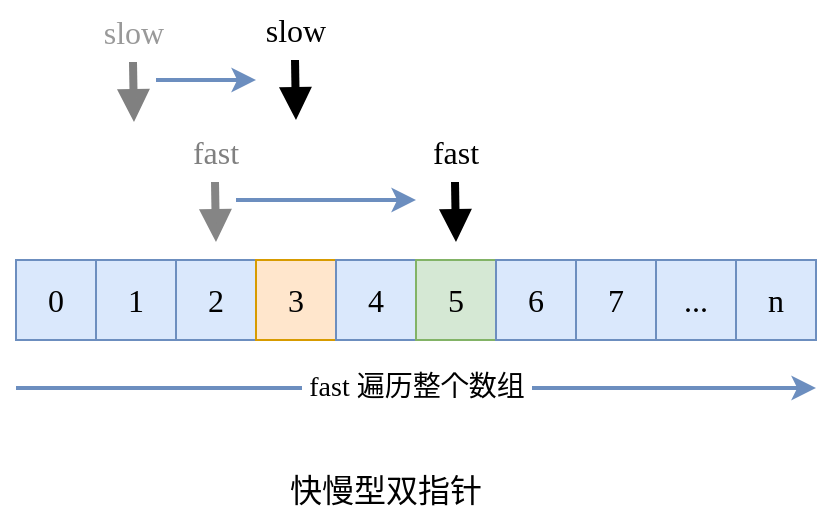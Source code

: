 <mxfile version="24.2.5" type="device">
  <diagram name="Page-1" id="GFMuZ3xcZMr1UpQltZ9o">
    <mxGraphModel dx="1434" dy="835" grid="1" gridSize="10" guides="1" tooltips="1" connect="1" arrows="1" fold="1" page="1" pageScale="1" pageWidth="850" pageHeight="1100" math="0" shadow="0">
      <root>
        <mxCell id="0" />
        <mxCell id="1" parent="0" />
        <mxCell id="pw8HVyMEDtc53XN5oC7Q-2" value="0" style="rounded=0;whiteSpace=wrap;html=1;shadow=0;strokeColor=#6c8ebf;strokeWidth=1;fontFamily=Ubuntu;fontSize=16;fontStyle=0;fillColor=#dae8fc;" parent="1" vertex="1">
          <mxGeometry x="240" y="520" width="40" height="40" as="geometry" />
        </mxCell>
        <mxCell id="pw8HVyMEDtc53XN5oC7Q-6" value="1" style="rounded=0;whiteSpace=wrap;html=1;shadow=0;strokeColor=#6c8ebf;strokeWidth=1;fontFamily=Ubuntu;fontSize=16;fontStyle=0;fillColor=#dae8fc;" parent="1" vertex="1">
          <mxGeometry x="280" y="520" width="40" height="40" as="geometry" />
        </mxCell>
        <mxCell id="pw8HVyMEDtc53XN5oC7Q-7" value="2" style="rounded=0;whiteSpace=wrap;html=1;shadow=0;strokeColor=#6c8ebf;strokeWidth=1;fontFamily=Ubuntu;fontSize=16;fontStyle=0;fillColor=#dae8fc;" parent="1" vertex="1">
          <mxGeometry x="320" y="520" width="40" height="40" as="geometry" />
        </mxCell>
        <mxCell id="pw8HVyMEDtc53XN5oC7Q-8" value="3" style="rounded=0;whiteSpace=wrap;html=1;shadow=0;strokeColor=#d79b00;strokeWidth=1;fontFamily=Ubuntu;fontSize=16;fontStyle=0;fillColor=#ffe6cc;" parent="1" vertex="1">
          <mxGeometry x="360" y="520" width="40" height="40" as="geometry" />
        </mxCell>
        <mxCell id="pw8HVyMEDtc53XN5oC7Q-9" value="4" style="rounded=0;whiteSpace=wrap;html=1;shadow=0;strokeColor=#6c8ebf;strokeWidth=1;fontFamily=Ubuntu;fontSize=16;fontStyle=0;fillColor=#dae8fc;" parent="1" vertex="1">
          <mxGeometry x="400" y="520" width="40" height="40" as="geometry" />
        </mxCell>
        <mxCell id="pw8HVyMEDtc53XN5oC7Q-10" value="5" style="rounded=0;whiteSpace=wrap;html=1;shadow=0;strokeColor=#82b366;strokeWidth=1;fontFamily=Ubuntu;fontSize=16;fontStyle=0;fillColor=#d5e8d4;" parent="1" vertex="1">
          <mxGeometry x="440" y="520" width="40" height="40" as="geometry" />
        </mxCell>
        <mxCell id="pw8HVyMEDtc53XN5oC7Q-11" value="6" style="rounded=0;whiteSpace=wrap;html=1;shadow=0;strokeColor=#6c8ebf;strokeWidth=1;fontFamily=Ubuntu;fontSize=16;fontStyle=0;fillColor=#dae8fc;" parent="1" vertex="1">
          <mxGeometry x="480" y="520" width="40" height="40" as="geometry" />
        </mxCell>
        <mxCell id="pw8HVyMEDtc53XN5oC7Q-12" value="7" style="rounded=0;whiteSpace=wrap;html=1;shadow=0;strokeColor=#6c8ebf;strokeWidth=1;fontFamily=Ubuntu;fontSize=16;fontStyle=0;fillColor=#dae8fc;" parent="1" vertex="1">
          <mxGeometry x="520" y="520" width="40" height="40" as="geometry" />
        </mxCell>
        <mxCell id="pw8HVyMEDtc53XN5oC7Q-13" value="..." style="rounded=0;whiteSpace=wrap;html=1;shadow=0;strokeColor=#6c8ebf;strokeWidth=1;fontFamily=Ubuntu;fontSize=16;fontStyle=0;fillColor=#dae8fc;" parent="1" vertex="1">
          <mxGeometry x="560" y="520" width="40" height="40" as="geometry" />
        </mxCell>
        <mxCell id="pw8HVyMEDtc53XN5oC7Q-14" value="n" style="rounded=0;whiteSpace=wrap;html=1;shadow=0;strokeColor=#6c8ebf;strokeWidth=1;fontFamily=Ubuntu;fontSize=16;fontStyle=0;fillColor=#dae8fc;" parent="1" vertex="1">
          <mxGeometry x="600" y="520" width="40" height="40" as="geometry" />
        </mxCell>
        <mxCell id="pw8HVyMEDtc53XN5oC7Q-15" value="slow" style="text;html=1;align=center;verticalAlign=middle;whiteSpace=wrap;rounded=0;fontFamily=Ubuntu;fontSize=16;fontStyle=0;" parent="1" vertex="1">
          <mxGeometry x="350" y="390" width="60" height="30" as="geometry" />
        </mxCell>
        <mxCell id="pw8HVyMEDtc53XN5oC7Q-17" value="&amp;nbsp;fast 遍历整个数组&amp;nbsp;" style="endArrow=classic;html=1;rounded=1;shadow=0;strokeColor=#6c8ebf;strokeWidth=2;fontFamily=Ubuntu;fontSize=14;fontStyle=0;fillColor=#dae8fc;" parent="1" edge="1">
          <mxGeometry width="50" height="50" relative="1" as="geometry">
            <mxPoint x="240" y="584" as="sourcePoint" />
            <mxPoint x="640" y="584" as="targetPoint" />
          </mxGeometry>
        </mxCell>
        <mxCell id="pw8HVyMEDtc53XN5oC7Q-21" value="" style="endArrow=block;html=1;rounded=1;shadow=0;strokeColor=#000000;strokeWidth=4;fontFamily=Ubuntu;fontSize=14;fontStyle=0;fillColor=#dae8fc;endFill=1;" parent="1" edge="1">
          <mxGeometry width="50" height="50" relative="1" as="geometry">
            <mxPoint x="379.5" y="420" as="sourcePoint" />
            <mxPoint x="380" y="450" as="targetPoint" />
          </mxGeometry>
        </mxCell>
        <mxCell id="pw8HVyMEDtc53XN5oC7Q-26" value="" style="group" parent="1" vertex="1" connectable="0">
          <mxGeometry x="430" y="451" width="60" height="60" as="geometry" />
        </mxCell>
        <mxCell id="pw8HVyMEDtc53XN5oC7Q-16" value="fast" style="text;html=1;align=center;verticalAlign=middle;whiteSpace=wrap;rounded=0;fontFamily=Ubuntu;fontSize=16;fontStyle=0;" parent="pw8HVyMEDtc53XN5oC7Q-26" vertex="1">
          <mxGeometry width="60" height="30" as="geometry" />
        </mxCell>
        <mxCell id="pw8HVyMEDtc53XN5oC7Q-18" value="" style="endArrow=block;html=1;rounded=1;shadow=0;strokeColor=#000000;strokeWidth=4;fontFamily=Ubuntu;fontSize=14;fontStyle=0;fillColor=#dae8fc;endFill=1;" parent="pw8HVyMEDtc53XN5oC7Q-26" edge="1">
          <mxGeometry width="50" height="50" relative="1" as="geometry">
            <mxPoint x="29.5" y="30" as="sourcePoint" />
            <mxPoint x="30" y="60" as="targetPoint" />
          </mxGeometry>
        </mxCell>
        <mxCell id="pw8HVyMEDtc53XN5oC7Q-30" value="" style="endArrow=classic;html=1;rounded=1;shadow=0;strokeColor=#6c8ebf;strokeWidth=2;fontFamily=Ubuntu;fontSize=14;fontStyle=0;fillColor=#dae8fc;" parent="1" edge="1">
          <mxGeometry width="50" height="50" relative="1" as="geometry">
            <mxPoint x="350" y="490" as="sourcePoint" />
            <mxPoint x="440" y="490" as="targetPoint" />
          </mxGeometry>
        </mxCell>
        <mxCell id="pw8HVyMEDtc53XN5oC7Q-32" value="" style="endArrow=classic;html=1;rounded=1;shadow=0;strokeColor=#6c8ebf;strokeWidth=2;fontFamily=Ubuntu;fontSize=14;fontStyle=0;fillColor=#dae8fc;" parent="1" edge="1">
          <mxGeometry width="50" height="50" relative="1" as="geometry">
            <mxPoint x="310" y="430" as="sourcePoint" />
            <mxPoint x="360" y="430" as="targetPoint" />
          </mxGeometry>
        </mxCell>
        <mxCell id="pw8HVyMEDtc53XN5oC7Q-19" value="fast" style="text;html=1;align=center;verticalAlign=middle;whiteSpace=wrap;rounded=0;fontFamily=Ubuntu;fontSize=16;fontStyle=0;opacity=40;fontColor=#808080;" parent="1" vertex="1">
          <mxGeometry x="310" y="451" width="60" height="30" as="geometry" />
        </mxCell>
        <mxCell id="pw8HVyMEDtc53XN5oC7Q-20" value="" style="endArrow=block;html=1;rounded=1;shadow=0;strokeColor=#858585;strokeWidth=4;fontFamily=Ubuntu;fontSize=14;fontStyle=0;fillColor=#dae8fc;endFill=1;" parent="1" edge="1">
          <mxGeometry width="50" height="50" relative="1" as="geometry">
            <mxPoint x="339.5" y="481" as="sourcePoint" />
            <mxPoint x="340" y="511" as="targetPoint" />
          </mxGeometry>
        </mxCell>
        <mxCell id="pw8HVyMEDtc53XN5oC7Q-22" value="slow" style="text;html=1;align=center;verticalAlign=middle;whiteSpace=wrap;rounded=0;fontFamily=Ubuntu;fontSize=16;fontStyle=0;fontColor=#999999;" parent="1" vertex="1">
          <mxGeometry x="269" y="391" width="60" height="30" as="geometry" />
        </mxCell>
        <mxCell id="pw8HVyMEDtc53XN5oC7Q-23" value="" style="endArrow=block;html=1;rounded=1;shadow=0;strokeColor=#808080;strokeWidth=4;fontFamily=Ubuntu;fontSize=14;fontStyle=0;fillColor=#dae8fc;endFill=1;" parent="1" edge="1">
          <mxGeometry width="50" height="50" relative="1" as="geometry">
            <mxPoint x="298.5" y="421" as="sourcePoint" />
            <mxPoint x="299" y="451" as="targetPoint" />
          </mxGeometry>
        </mxCell>
        <mxCell id="jZ0RZTaGqaL-80DXvnOd-1" value="快慢型双指针" style="text;html=1;align=center;verticalAlign=middle;whiteSpace=wrap;rounded=0;fontFamily=Ubuntu;fontSize=16;fontStyle=0;" vertex="1" parent="1">
          <mxGeometry x="365" y="620" width="120" height="30" as="geometry" />
        </mxCell>
      </root>
    </mxGraphModel>
  </diagram>
</mxfile>
